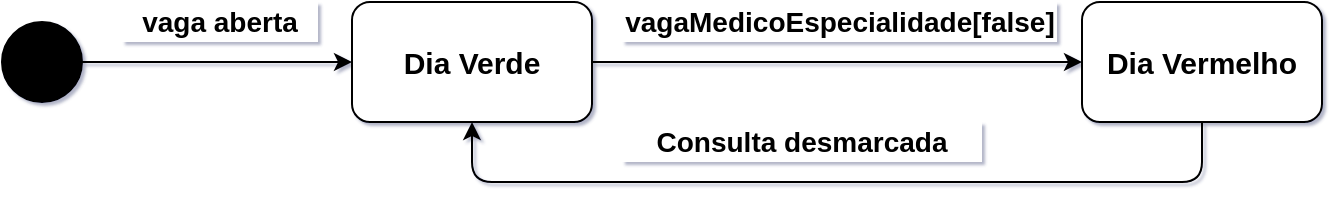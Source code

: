 <mxfile version="14.2.5" type="device"><diagram id="Ai2gmELtpwHWYXXAqKo3" name="Page-1"><mxGraphModel dx="1221" dy="578" grid="1" gridSize="10" guides="1" tooltips="1" connect="1" arrows="1" fold="1" page="1" pageScale="1" pageWidth="1169" pageHeight="827" math="0" shadow="1"><root><mxCell id="0"/><mxCell id="1" parent="0"/><mxCell id="2XNDSpADON4L3vwwOL7I-5" value="" style="rounded=1;whiteSpace=wrap;html=1;" vertex="1" parent="1"><mxGeometry x="385" y="110" width="120" height="60" as="geometry"/></mxCell><mxCell id="2XNDSpADON4L3vwwOL7I-6" value="&lt;b&gt;&lt;font style=&quot;font-size: 15px&quot;&gt;Dia Verde&lt;/font&gt;&lt;/b&gt;" style="text;html=1;strokeColor=none;fillColor=none;align=center;verticalAlign=middle;whiteSpace=wrap;rounded=0;" vertex="1" parent="1"><mxGeometry x="385" y="130" width="120" height="20" as="geometry"/></mxCell><mxCell id="2XNDSpADON4L3vwwOL7I-7" value="" style="endArrow=classic;html=1;exitX=1;exitY=0.5;exitDx=0;exitDy=0;entryX=0;entryY=0.5;entryDx=0;entryDy=0;" edge="1" parent="1" source="2XNDSpADON4L3vwwOL7I-6" target="2XNDSpADON4L3vwwOL7I-8"><mxGeometry width="50" height="50" relative="1" as="geometry"><mxPoint x="515" y="350" as="sourcePoint"/><mxPoint x="230" y="410" as="targetPoint"/></mxGeometry></mxCell><mxCell id="2XNDSpADON4L3vwwOL7I-8" value="" style="rounded=1;whiteSpace=wrap;html=1;" vertex="1" parent="1"><mxGeometry x="750" y="110" width="120" height="60" as="geometry"/></mxCell><mxCell id="2XNDSpADON4L3vwwOL7I-9" value="&lt;b&gt;&lt;font style=&quot;font-size: 15px&quot;&gt;Dia Vermelho&lt;/font&gt;&lt;/b&gt;" style="text;html=1;strokeColor=none;fillColor=none;align=center;verticalAlign=middle;whiteSpace=wrap;rounded=0;" vertex="1" parent="1"><mxGeometry x="750" y="130" width="120" height="20" as="geometry"/></mxCell><mxCell id="2XNDSpADON4L3vwwOL7I-10" value="" style="endArrow=classic;html=1;exitX=1;exitY=0.5;exitDx=0;exitDy=0;" edge="1" parent="1" source="2XNDSpADON4L3vwwOL7I-11" target="2XNDSpADON4L3vwwOL7I-5"><mxGeometry width="50" height="50" relative="1" as="geometry"><mxPoint x="231" y="160" as="sourcePoint"/><mxPoint x="335" y="270" as="targetPoint"/></mxGeometry></mxCell><mxCell id="2XNDSpADON4L3vwwOL7I-11" value="" style="ellipse;whiteSpace=wrap;html=1;aspect=fixed;fillColor=#000000;" vertex="1" parent="1"><mxGeometry x="210" y="120" width="40" height="40" as="geometry"/></mxCell><mxCell id="2XNDSpADON4L3vwwOL7I-12" value="" style="endArrow=classic;html=1;exitX=0.5;exitY=1;exitDx=0;exitDy=0;entryX=0.5;entryY=1;entryDx=0;entryDy=0;" edge="1" parent="1" source="2XNDSpADON4L3vwwOL7I-8" target="2XNDSpADON4L3vwwOL7I-5"><mxGeometry width="50" height="50" relative="1" as="geometry"><mxPoint x="515" y="440" as="sourcePoint"/><mxPoint x="565" y="390" as="targetPoint"/><Array as="points"><mxPoint x="810" y="200"/><mxPoint x="555" y="200"/><mxPoint x="445" y="200"/></Array></mxGeometry></mxCell><mxCell id="2XNDSpADON4L3vwwOL7I-13" value="&lt;span style=&quot;font-size: 14px&quot;&gt;&lt;b&gt;vaga aberta&lt;/b&gt;&lt;/span&gt;" style="text;html=1;strokeColor=none;align=center;verticalAlign=middle;whiteSpace=wrap;rounded=0;fillColor=#ffffff;" vertex="1" parent="1"><mxGeometry x="270" y="110" width="98" height="20" as="geometry"/></mxCell><mxCell id="2XNDSpADON4L3vwwOL7I-14" value="&lt;span style=&quot;font-size: 14px&quot;&gt;&lt;b&gt;vagaMedicoEspecialidade[false]&lt;/b&gt;&lt;/span&gt;" style="text;html=1;strokeColor=none;align=center;verticalAlign=middle;whiteSpace=wrap;rounded=0;fillColor=#ffffff;" vertex="1" parent="1"><mxGeometry x="520" y="110" width="217.5" height="20" as="geometry"/></mxCell><mxCell id="2XNDSpADON4L3vwwOL7I-15" value="&lt;span style=&quot;font-size: 14px&quot;&gt;&lt;b&gt;Consulta desmarcada&lt;/b&gt;&lt;/span&gt;" style="text;html=1;strokeColor=none;align=center;verticalAlign=middle;whiteSpace=wrap;rounded=0;fillColor=#ffffff;" vertex="1" parent="1"><mxGeometry x="520" y="170" width="180" height="20" as="geometry"/></mxCell></root></mxGraphModel></diagram></mxfile>